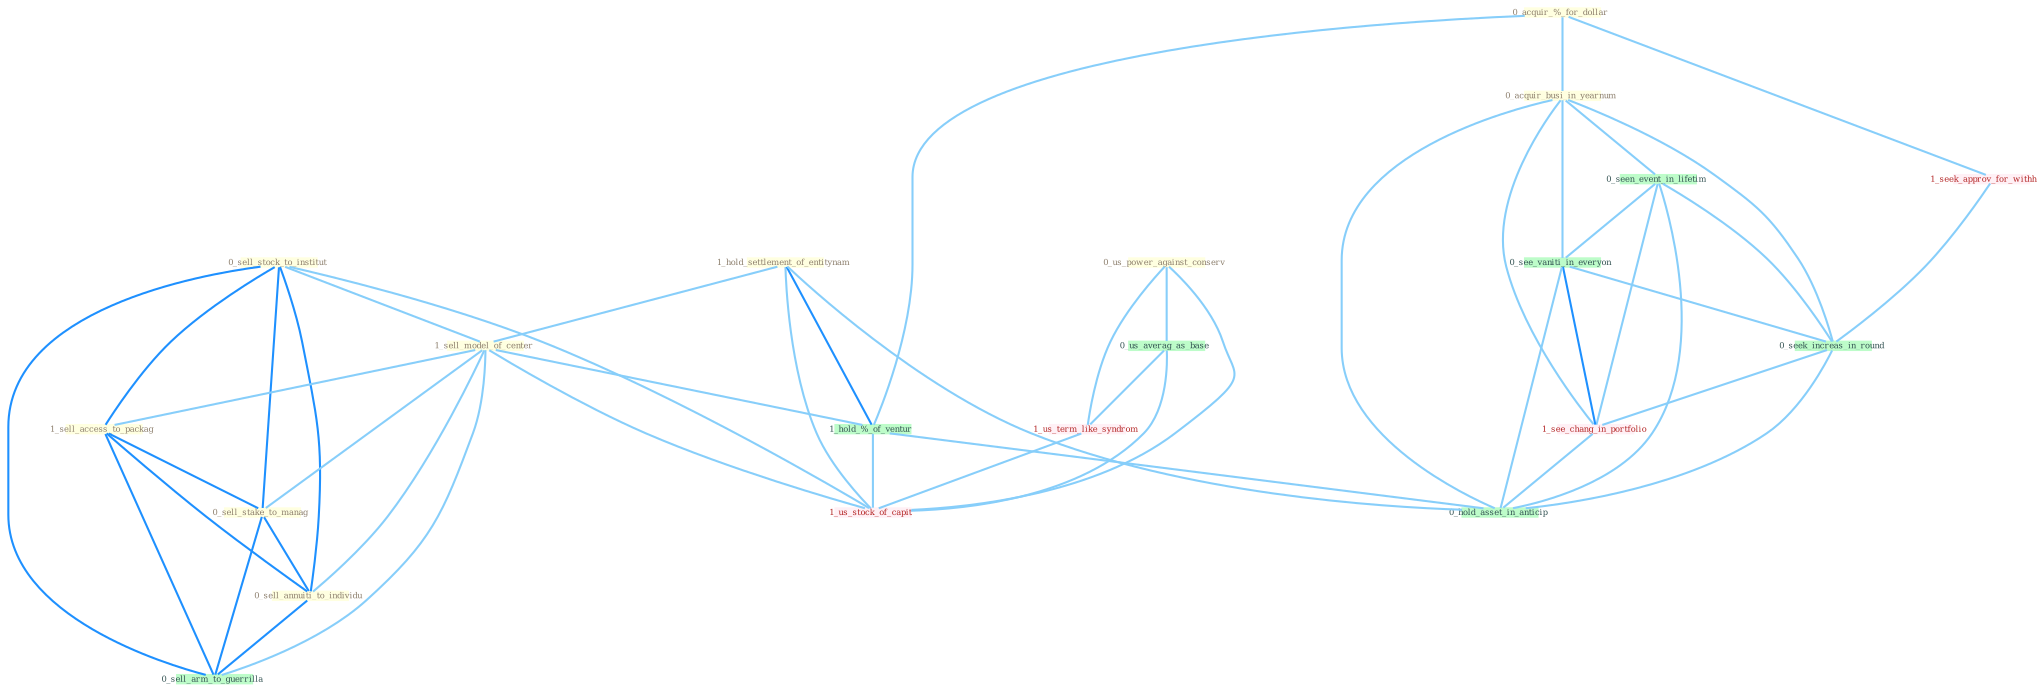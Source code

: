Graph G{ 
    node
    [shape=polygon,style=filled,width=.5,height=.06,color="#BDFCC9",fixedsize=true,fontsize=4,
    fontcolor="#2f4f4f"];
    {node
    [color="#ffffe0", fontcolor="#8b7d6b"] "1_hold_settlement_of_entitynam " "0_acquir_%_for_dollar " "0_sell_stock_to_institut " "1_sell_model_of_center " "0_us_power_against_conserv " "0_acquir_busi_in_yearnum " "1_sell_access_to_packag " "0_sell_stake_to_manag " "0_sell_annuiti_to_individu "}
{node [color="#fff0f5", fontcolor="#b22222"] "1_us_term_like_syndrom " "1_seek_approv_for_withhold " "1_us_stock_of_capit " "1_see_chang_in_portfolio "}
edge [color="#B0E2FF"];

	"1_hold_settlement_of_entitynam " -- "1_sell_model_of_center " [w="1", color="#87cefa" ];
	"1_hold_settlement_of_entitynam " -- "1_hold_%_of_ventur " [w="2", color="#1e90ff" , len=0.8];
	"1_hold_settlement_of_entitynam " -- "1_us_stock_of_capit " [w="1", color="#87cefa" ];
	"1_hold_settlement_of_entitynam " -- "0_hold_asset_in_anticip " [w="1", color="#87cefa" ];
	"0_acquir_%_for_dollar " -- "0_acquir_busi_in_yearnum " [w="1", color="#87cefa" ];
	"0_acquir_%_for_dollar " -- "1_seek_approv_for_withhold " [w="1", color="#87cefa" ];
	"0_acquir_%_for_dollar " -- "1_hold_%_of_ventur " [w="1", color="#87cefa" ];
	"0_sell_stock_to_institut " -- "1_sell_model_of_center " [w="1", color="#87cefa" ];
	"0_sell_stock_to_institut " -- "1_sell_access_to_packag " [w="2", color="#1e90ff" , len=0.8];
	"0_sell_stock_to_institut " -- "0_sell_stake_to_manag " [w="2", color="#1e90ff" , len=0.8];
	"0_sell_stock_to_institut " -- "0_sell_annuiti_to_individu " [w="2", color="#1e90ff" , len=0.8];
	"0_sell_stock_to_institut " -- "0_sell_arm_to_guerrilla " [w="2", color="#1e90ff" , len=0.8];
	"0_sell_stock_to_institut " -- "1_us_stock_of_capit " [w="1", color="#87cefa" ];
	"1_sell_model_of_center " -- "1_sell_access_to_packag " [w="1", color="#87cefa" ];
	"1_sell_model_of_center " -- "0_sell_stake_to_manag " [w="1", color="#87cefa" ];
	"1_sell_model_of_center " -- "0_sell_annuiti_to_individu " [w="1", color="#87cefa" ];
	"1_sell_model_of_center " -- "1_hold_%_of_ventur " [w="1", color="#87cefa" ];
	"1_sell_model_of_center " -- "0_sell_arm_to_guerrilla " [w="1", color="#87cefa" ];
	"1_sell_model_of_center " -- "1_us_stock_of_capit " [w="1", color="#87cefa" ];
	"0_us_power_against_conserv " -- "0_us_averag_as_base " [w="1", color="#87cefa" ];
	"0_us_power_against_conserv " -- "1_us_term_like_syndrom " [w="1", color="#87cefa" ];
	"0_us_power_against_conserv " -- "1_us_stock_of_capit " [w="1", color="#87cefa" ];
	"0_acquir_busi_in_yearnum " -- "0_seen_event_in_lifetim " [w="1", color="#87cefa" ];
	"0_acquir_busi_in_yearnum " -- "0_see_vaniti_in_everyon " [w="1", color="#87cefa" ];
	"0_acquir_busi_in_yearnum " -- "0_seek_increas_in_round " [w="1", color="#87cefa" ];
	"0_acquir_busi_in_yearnum " -- "1_see_chang_in_portfolio " [w="1", color="#87cefa" ];
	"0_acquir_busi_in_yearnum " -- "0_hold_asset_in_anticip " [w="1", color="#87cefa" ];
	"1_sell_access_to_packag " -- "0_sell_stake_to_manag " [w="2", color="#1e90ff" , len=0.8];
	"1_sell_access_to_packag " -- "0_sell_annuiti_to_individu " [w="2", color="#1e90ff" , len=0.8];
	"1_sell_access_to_packag " -- "0_sell_arm_to_guerrilla " [w="2", color="#1e90ff" , len=0.8];
	"0_sell_stake_to_manag " -- "0_sell_annuiti_to_individu " [w="2", color="#1e90ff" , len=0.8];
	"0_sell_stake_to_manag " -- "0_sell_arm_to_guerrilla " [w="2", color="#1e90ff" , len=0.8];
	"0_sell_annuiti_to_individu " -- "0_sell_arm_to_guerrilla " [w="2", color="#1e90ff" , len=0.8];
	"0_seen_event_in_lifetim " -- "0_see_vaniti_in_everyon " [w="1", color="#87cefa" ];
	"0_seen_event_in_lifetim " -- "0_seek_increas_in_round " [w="1", color="#87cefa" ];
	"0_seen_event_in_lifetim " -- "1_see_chang_in_portfolio " [w="1", color="#87cefa" ];
	"0_seen_event_in_lifetim " -- "0_hold_asset_in_anticip " [w="1", color="#87cefa" ];
	"0_us_averag_as_base " -- "1_us_term_like_syndrom " [w="1", color="#87cefa" ];
	"0_us_averag_as_base " -- "1_us_stock_of_capit " [w="1", color="#87cefa" ];
	"1_us_term_like_syndrom " -- "1_us_stock_of_capit " [w="1", color="#87cefa" ];
	"1_seek_approv_for_withhold " -- "0_seek_increas_in_round " [w="1", color="#87cefa" ];
	"1_hold_%_of_ventur " -- "1_us_stock_of_capit " [w="1", color="#87cefa" ];
	"1_hold_%_of_ventur " -- "0_hold_asset_in_anticip " [w="1", color="#87cefa" ];
	"0_see_vaniti_in_everyon " -- "0_seek_increas_in_round " [w="1", color="#87cefa" ];
	"0_see_vaniti_in_everyon " -- "1_see_chang_in_portfolio " [w="2", color="#1e90ff" , len=0.8];
	"0_see_vaniti_in_everyon " -- "0_hold_asset_in_anticip " [w="1", color="#87cefa" ];
	"0_seek_increas_in_round " -- "1_see_chang_in_portfolio " [w="1", color="#87cefa" ];
	"0_seek_increas_in_round " -- "0_hold_asset_in_anticip " [w="1", color="#87cefa" ];
	"1_see_chang_in_portfolio " -- "0_hold_asset_in_anticip " [w="1", color="#87cefa" ];
}